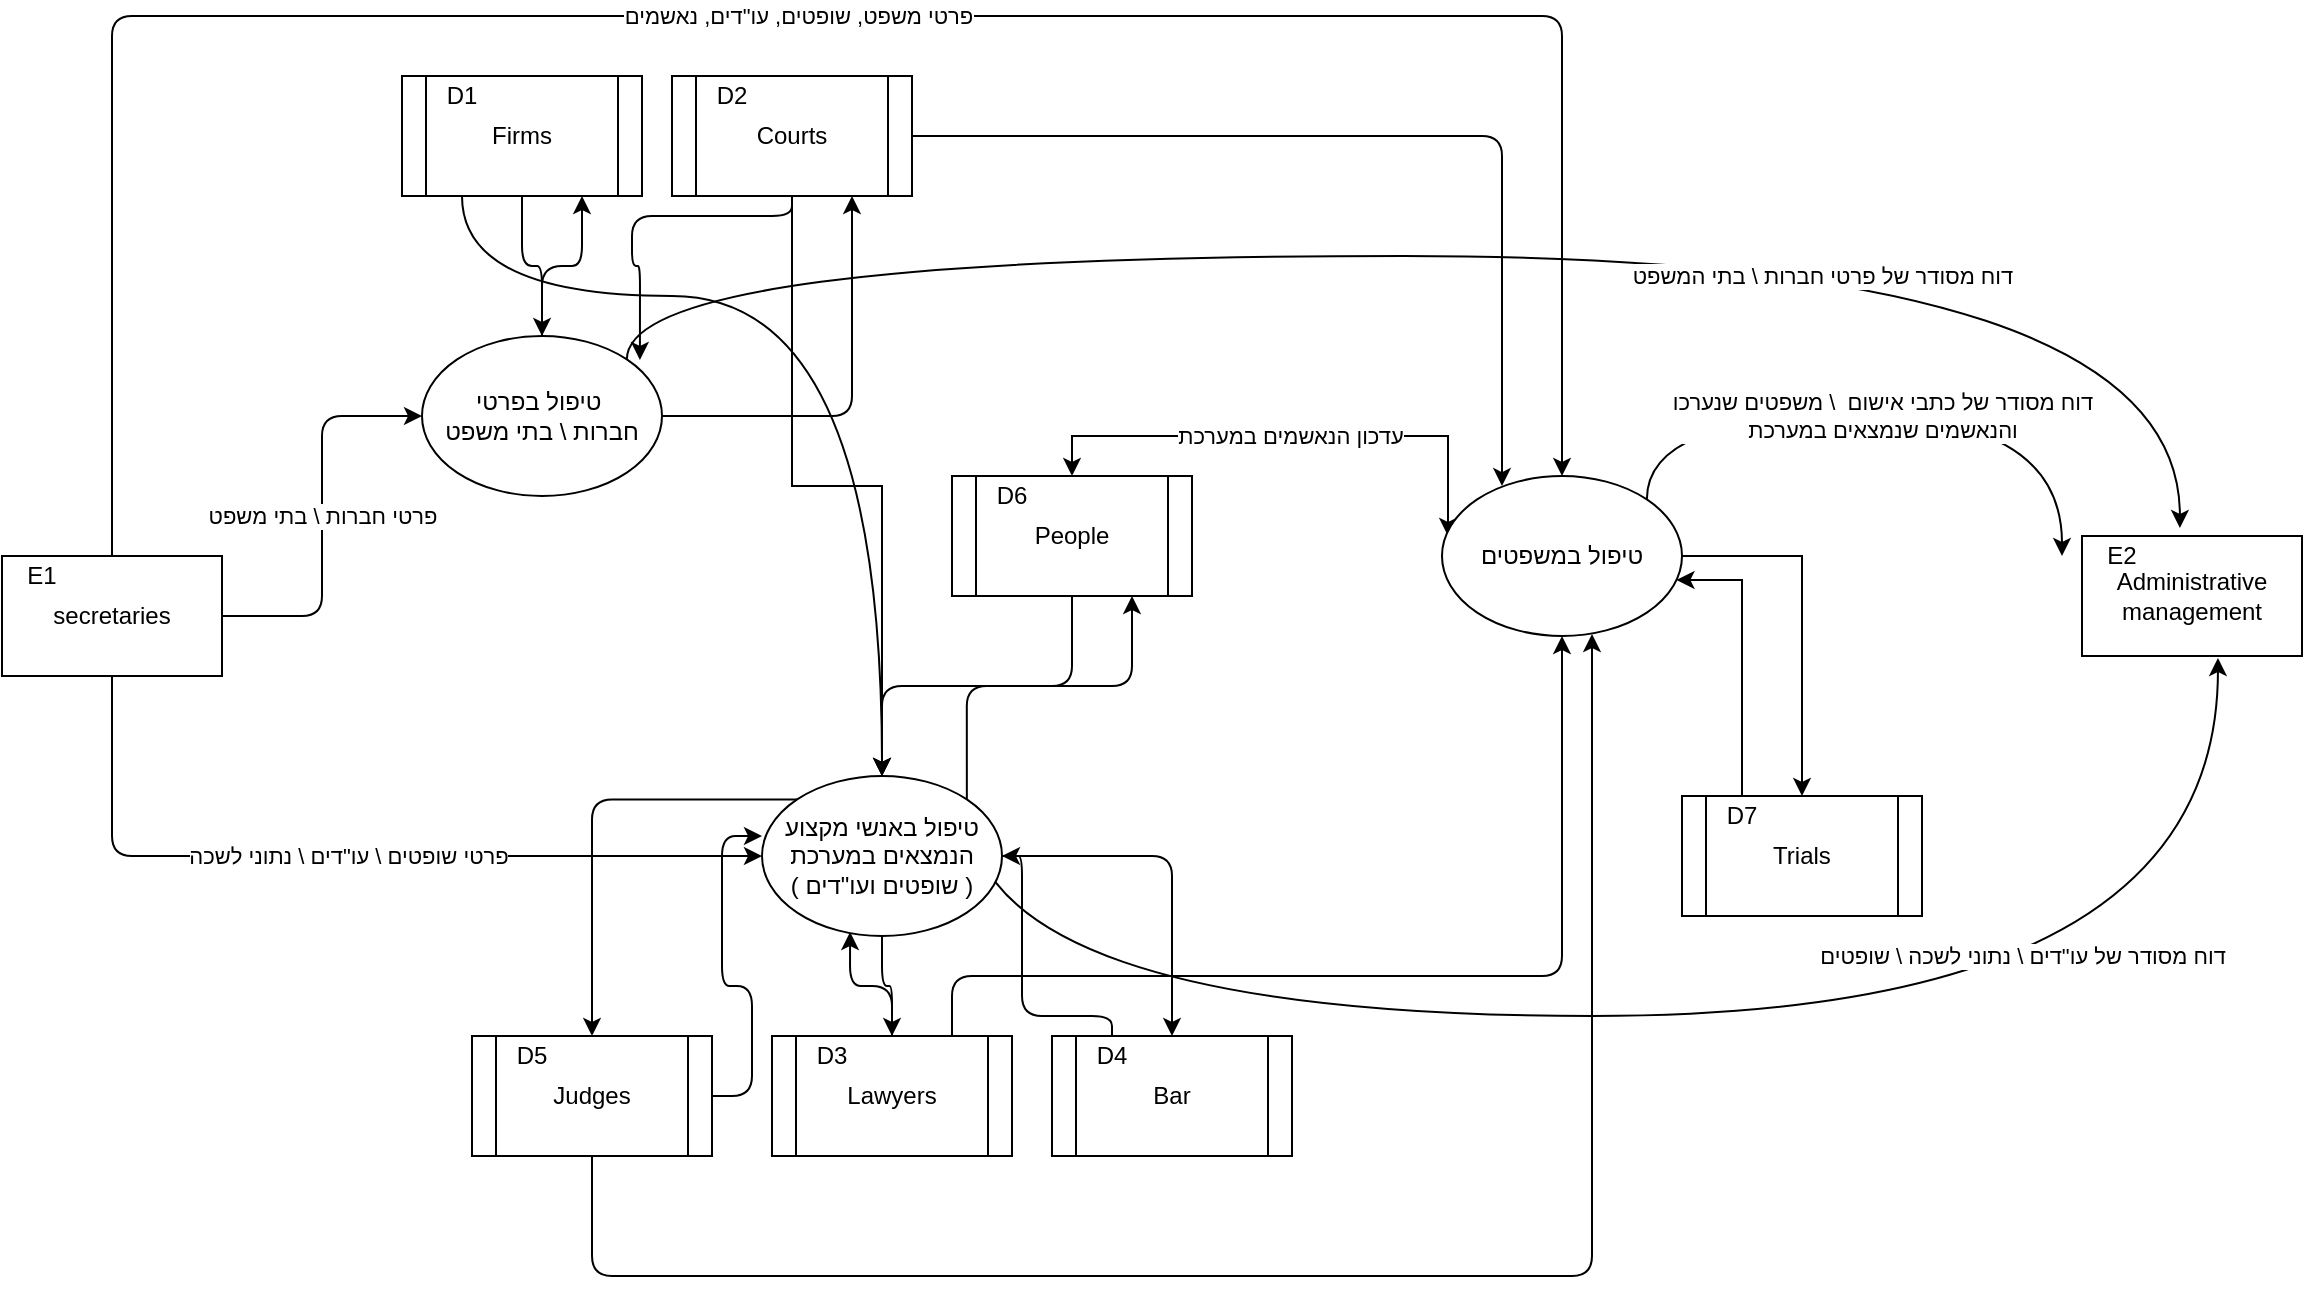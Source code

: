 <mxfile version="14.6.9" type="github">
  <diagram id="HYVT0LZIWg47Ej7QKMoN" name="Page-1">
    <mxGraphModel dx="1632" dy="1537" grid="1" gridSize="10" guides="1" tooltips="1" connect="1" arrows="1" fold="1" page="1" pageScale="1" pageWidth="850" pageHeight="1100" math="0" shadow="0">
      <root>
        <mxCell id="0" />
        <mxCell id="1" parent="0" />
        <mxCell id="kZC-mCBZUUr3UXUseOFi-39" value="פרטי חברות \ בתי משפט" style="edgeStyle=orthogonalEdgeStyle;orthogonalLoop=1;jettySize=auto;html=1;entryX=0;entryY=0.5;entryDx=0;entryDy=0;" parent="1" source="kZC-mCBZUUr3UXUseOFi-11" target="kZC-mCBZUUr3UXUseOFi-38" edge="1">
          <mxGeometry relative="1" as="geometry" />
        </mxCell>
        <mxCell id="kZC-mCBZUUr3UXUseOFi-54" value="פרטי שופטים \ עו&quot;דים \ נתוני לשכה" style="edgeStyle=orthogonalEdgeStyle;curved=0;rounded=1;sketch=0;orthogonalLoop=1;jettySize=auto;html=1;entryX=0;entryY=0.5;entryDx=0;entryDy=0;" parent="1" source="kZC-mCBZUUr3UXUseOFi-11" target="kZC-mCBZUUr3UXUseOFi-44" edge="1">
          <mxGeometry relative="1" as="geometry">
            <Array as="points">
              <mxPoint x="-55" y="340" />
            </Array>
          </mxGeometry>
        </mxCell>
        <mxCell id="kZC-mCBZUUr3UXUseOFi-58" value="פרטי משפט, שופטים, עו&quot;דים, נאשמים" style="edgeStyle=orthogonalEdgeStyle;curved=0;rounded=1;sketch=0;orthogonalLoop=1;jettySize=auto;html=1;entryX=0.5;entryY=0;entryDx=0;entryDy=0;" parent="1" source="kZC-mCBZUUr3UXUseOFi-11" target="kZC-mCBZUUr3UXUseOFi-57" edge="1">
          <mxGeometry relative="1" as="geometry">
            <Array as="points">
              <mxPoint x="-55" y="-80" />
              <mxPoint x="670" y="-80" />
            </Array>
          </mxGeometry>
        </mxCell>
        <mxCell id="kZC-mCBZUUr3UXUseOFi-11" value="secretaries" style="whiteSpace=wrap;html=1;" parent="1" vertex="1">
          <mxGeometry x="-110" y="190" width="110" height="60" as="geometry" />
        </mxCell>
        <mxCell id="kZC-mCBZUUr3UXUseOFi-12" value="E1" style="text;html=1;strokeColor=none;fillColor=none;align=center;verticalAlign=middle;whiteSpace=wrap;" parent="1" vertex="1">
          <mxGeometry x="-110" y="190" width="40" height="20" as="geometry" />
        </mxCell>
        <mxCell id="kZC-mCBZUUr3UXUseOFi-13" value="Administrative&lt;br&gt;management" style="whiteSpace=wrap;html=1;" parent="1" vertex="1">
          <mxGeometry x="930" y="180" width="110" height="60" as="geometry" />
        </mxCell>
        <mxCell id="kZC-mCBZUUr3UXUseOFi-14" value="E2" style="text;html=1;strokeColor=none;fillColor=none;align=center;verticalAlign=middle;whiteSpace=wrap;" parent="1" vertex="1">
          <mxGeometry x="930" y="180" width="40" height="20" as="geometry" />
        </mxCell>
        <mxCell id="kZC-mCBZUUr3UXUseOFi-40" style="edgeStyle=orthogonalEdgeStyle;orthogonalLoop=1;jettySize=auto;html=1;" parent="1" source="kZC-mCBZUUr3UXUseOFi-15" target="kZC-mCBZUUr3UXUseOFi-38" edge="1">
          <mxGeometry relative="1" as="geometry" />
        </mxCell>
        <mxCell id="9b73_hGWLFeWTa7yN59r-2" style="edgeStyle=orthogonalEdgeStyle;rounded=0;orthogonalLoop=1;jettySize=auto;html=1;exitX=0.25;exitY=1;exitDx=0;exitDy=0;curved=1;" parent="1" source="kZC-mCBZUUr3UXUseOFi-15" edge="1">
          <mxGeometry relative="1" as="geometry">
            <mxPoint x="330" y="300" as="targetPoint" />
            <Array as="points">
              <mxPoint x="120" y="60" />
              <mxPoint x="330" y="60" />
            </Array>
          </mxGeometry>
        </mxCell>
        <mxCell id="kZC-mCBZUUr3UXUseOFi-15" value="Firms" style="shape=process;whiteSpace=wrap;html=1;backgroundOutline=1;" parent="1" vertex="1">
          <mxGeometry x="90" y="-50" width="120" height="60" as="geometry" />
        </mxCell>
        <mxCell id="kZC-mCBZUUr3UXUseOFi-17" value="D1" style="text;html=1;strokeColor=none;fillColor=none;align=center;verticalAlign=middle;whiteSpace=wrap;" parent="1" vertex="1">
          <mxGeometry x="90" y="-50" width="60" height="20" as="geometry" />
        </mxCell>
        <mxCell id="kZC-mCBZUUr3UXUseOFi-41" style="edgeStyle=orthogonalEdgeStyle;orthogonalLoop=1;jettySize=auto;html=1;entryX=0.908;entryY=0.15;entryDx=0;entryDy=0;entryPerimeter=0;" parent="1" source="kZC-mCBZUUr3UXUseOFi-19" target="kZC-mCBZUUr3UXUseOFi-38" edge="1">
          <mxGeometry relative="1" as="geometry">
            <Array as="points">
              <mxPoint x="285" y="20" />
              <mxPoint x="205" y="20" />
              <mxPoint x="205" y="45" />
              <mxPoint x="209" y="45" />
            </Array>
          </mxGeometry>
        </mxCell>
        <mxCell id="kZC-mCBZUUr3UXUseOFi-60" style="edgeStyle=orthogonalEdgeStyle;curved=0;rounded=1;sketch=0;orthogonalLoop=1;jettySize=auto;html=1;entryX=0.25;entryY=0.063;entryDx=0;entryDy=0;entryPerimeter=0;" parent="1" source="kZC-mCBZUUr3UXUseOFi-19" target="kZC-mCBZUUr3UXUseOFi-57" edge="1">
          <mxGeometry relative="1" as="geometry" />
        </mxCell>
        <mxCell id="9b73_hGWLFeWTa7yN59r-1" style="edgeStyle=orthogonalEdgeStyle;rounded=0;orthogonalLoop=1;jettySize=auto;html=1;entryX=0.5;entryY=0;entryDx=0;entryDy=0;" parent="1" source="kZC-mCBZUUr3UXUseOFi-19" target="kZC-mCBZUUr3UXUseOFi-44" edge="1">
          <mxGeometry relative="1" as="geometry" />
        </mxCell>
        <mxCell id="kZC-mCBZUUr3UXUseOFi-19" value="Courts" style="shape=process;whiteSpace=wrap;html=1;backgroundOutline=1;" parent="1" vertex="1">
          <mxGeometry x="225" y="-50" width="120" height="60" as="geometry" />
        </mxCell>
        <mxCell id="kZC-mCBZUUr3UXUseOFi-20" value="D2" style="text;html=1;strokeColor=none;fillColor=none;align=center;verticalAlign=middle;whiteSpace=wrap;" parent="1" vertex="1">
          <mxGeometry x="225" y="-50" width="60" height="20" as="geometry" />
        </mxCell>
        <mxCell id="kZC-mCBZUUr3UXUseOFi-51" style="edgeStyle=orthogonalEdgeStyle;curved=0;rounded=1;sketch=0;orthogonalLoop=1;jettySize=auto;html=1;exitX=0.5;exitY=0;exitDx=0;exitDy=0;entryX=0.367;entryY=0.975;entryDx=0;entryDy=0;entryPerimeter=0;" parent="1" source="kZC-mCBZUUr3UXUseOFi-22" target="kZC-mCBZUUr3UXUseOFi-44" edge="1">
          <mxGeometry relative="1" as="geometry" />
        </mxCell>
        <mxCell id="kZC-mCBZUUr3UXUseOFi-62" style="edgeStyle=orthogonalEdgeStyle;curved=0;rounded=1;sketch=0;orthogonalLoop=1;jettySize=auto;html=1;exitX=0.75;exitY=0;exitDx=0;exitDy=0;" parent="1" source="kZC-mCBZUUr3UXUseOFi-22" target="kZC-mCBZUUr3UXUseOFi-57" edge="1">
          <mxGeometry relative="1" as="geometry">
            <Array as="points">
              <mxPoint x="365" y="400" />
              <mxPoint x="670" y="400" />
            </Array>
          </mxGeometry>
        </mxCell>
        <mxCell id="kZC-mCBZUUr3UXUseOFi-22" value="Lawyers" style="shape=process;whiteSpace=wrap;html=1;backgroundOutline=1;" parent="1" vertex="1">
          <mxGeometry x="275" y="430" width="120" height="60" as="geometry" />
        </mxCell>
        <mxCell id="kZC-mCBZUUr3UXUseOFi-23" value="D3" style="text;html=1;strokeColor=none;fillColor=none;align=center;verticalAlign=middle;whiteSpace=wrap;" parent="1" vertex="1">
          <mxGeometry x="275" y="430" width="60" height="20" as="geometry" />
        </mxCell>
        <mxCell id="kZC-mCBZUUr3UXUseOFi-25" value="Bar" style="shape=process;whiteSpace=wrap;html=1;backgroundOutline=1;" parent="1" vertex="1">
          <mxGeometry x="415" y="430" width="120" height="60" as="geometry" />
        </mxCell>
        <mxCell id="kZC-mCBZUUr3UXUseOFi-53" style="edgeStyle=orthogonalEdgeStyle;curved=0;rounded=1;sketch=0;orthogonalLoop=1;jettySize=auto;html=1;" parent="1" source="kZC-mCBZUUr3UXUseOFi-26" target="kZC-mCBZUUr3UXUseOFi-44" edge="1">
          <mxGeometry relative="1" as="geometry">
            <mxPoint x="400" y="350" as="targetPoint" />
            <Array as="points">
              <mxPoint x="445" y="420" />
              <mxPoint x="400" y="420" />
              <mxPoint x="400" y="340" />
            </Array>
          </mxGeometry>
        </mxCell>
        <mxCell id="kZC-mCBZUUr3UXUseOFi-26" value="D4" style="text;html=1;strokeColor=none;fillColor=none;align=center;verticalAlign=middle;whiteSpace=wrap;" parent="1" vertex="1">
          <mxGeometry x="415" y="430" width="60" height="20" as="geometry" />
        </mxCell>
        <mxCell id="kZC-mCBZUUr3UXUseOFi-46" style="edgeStyle=orthogonalEdgeStyle;rounded=1;sketch=0;orthogonalLoop=1;jettySize=auto;html=1;entryX=0;entryY=0.375;entryDx=0;entryDy=0;entryPerimeter=0;" parent="1" source="kZC-mCBZUUr3UXUseOFi-28" target="kZC-mCBZUUr3UXUseOFi-44" edge="1">
          <mxGeometry relative="1" as="geometry" />
        </mxCell>
        <mxCell id="kZC-mCBZUUr3UXUseOFi-64" style="edgeStyle=orthogonalEdgeStyle;curved=0;rounded=1;sketch=0;orthogonalLoop=1;jettySize=auto;html=1;entryX=0.625;entryY=0.988;entryDx=0;entryDy=0;entryPerimeter=0;" parent="1" source="kZC-mCBZUUr3UXUseOFi-28" target="kZC-mCBZUUr3UXUseOFi-57" edge="1">
          <mxGeometry relative="1" as="geometry">
            <Array as="points">
              <mxPoint x="185" y="550" />
              <mxPoint x="685" y="550" />
            </Array>
          </mxGeometry>
        </mxCell>
        <mxCell id="kZC-mCBZUUr3UXUseOFi-28" value="Judges" style="shape=process;whiteSpace=wrap;html=1;backgroundOutline=1;" parent="1" vertex="1">
          <mxGeometry x="125" y="430" width="120" height="60" as="geometry" />
        </mxCell>
        <mxCell id="kZC-mCBZUUr3UXUseOFi-29" value="D5" style="text;html=1;strokeColor=none;fillColor=none;align=center;verticalAlign=middle;whiteSpace=wrap;" parent="1" vertex="1">
          <mxGeometry x="125" y="430" width="60" height="20" as="geometry" />
        </mxCell>
        <mxCell id="kZC-mCBZUUr3UXUseOFi-30" value="Trials" style="shape=process;whiteSpace=wrap;html=1;backgroundOutline=1;" parent="1" vertex="1">
          <mxGeometry x="730" y="310" width="120" height="60" as="geometry" />
        </mxCell>
        <mxCell id="kZC-mCBZUUr3UXUseOFi-69" style="edgeStyle=orthogonalEdgeStyle;rounded=0;sketch=0;jumpStyle=none;jumpSize=6;orthogonalLoop=1;jettySize=auto;html=1;startArrow=none;startFill=0;strokeColor=#000000;strokeWidth=1;" parent="1" source="kZC-mCBZUUr3UXUseOFi-32" target="kZC-mCBZUUr3UXUseOFi-57" edge="1">
          <mxGeometry relative="1" as="geometry">
            <Array as="points">
              <mxPoint x="760" y="202" />
            </Array>
          </mxGeometry>
        </mxCell>
        <mxCell id="kZC-mCBZUUr3UXUseOFi-32" value="D7" style="text;html=1;strokeColor=none;fillColor=none;align=center;verticalAlign=middle;whiteSpace=wrap;" parent="1" vertex="1">
          <mxGeometry x="730" y="310" width="60" height="20" as="geometry" />
        </mxCell>
        <mxCell id="kZC-mCBZUUr3UXUseOFi-55" style="edgeStyle=orthogonalEdgeStyle;curved=0;rounded=1;sketch=0;orthogonalLoop=1;jettySize=auto;html=1;exitX=0.5;exitY=1;exitDx=0;exitDy=0;entryX=0.5;entryY=0;entryDx=0;entryDy=0;" parent="1" source="kZC-mCBZUUr3UXUseOFi-34" target="kZC-mCBZUUr3UXUseOFi-44" edge="1">
          <mxGeometry relative="1" as="geometry" />
        </mxCell>
        <mxCell id="kZC-mCBZUUr3UXUseOFi-67" value="עדכון הנאשמים במערכת" style="sketch=0;orthogonalLoop=1;jettySize=auto;html=1;entryX=0.025;entryY=0.375;entryDx=0;entryDy=0;entryPerimeter=0;strokeWidth=1;rounded=0;startArrow=classic;startFill=1;edgeStyle=orthogonalEdgeStyle;jumpStyle=none;jumpSize=6;" parent="1" source="kZC-mCBZUUr3UXUseOFi-34" target="kZC-mCBZUUr3UXUseOFi-57" edge="1">
          <mxGeometry relative="1" as="geometry">
            <Array as="points">
              <mxPoint x="425" y="130" />
              <mxPoint x="613" y="130" />
            </Array>
          </mxGeometry>
        </mxCell>
        <mxCell id="kZC-mCBZUUr3UXUseOFi-34" value="People" style="shape=process;whiteSpace=wrap;html=1;backgroundOutline=1;" parent="1" vertex="1">
          <mxGeometry x="365" y="150" width="120" height="60" as="geometry" />
        </mxCell>
        <mxCell id="kZC-mCBZUUr3UXUseOFi-35" value="D6" style="text;html=1;strokeColor=none;fillColor=none;align=center;verticalAlign=middle;whiteSpace=wrap;" parent="1" vertex="1">
          <mxGeometry x="365" y="150" width="60" height="20" as="geometry" />
        </mxCell>
        <mxCell id="kZC-mCBZUUr3UXUseOFi-42" style="edgeStyle=orthogonalEdgeStyle;orthogonalLoop=1;jettySize=auto;html=1;entryX=0.75;entryY=1;entryDx=0;entryDy=0;" parent="1" source="kZC-mCBZUUr3UXUseOFi-38" target="kZC-mCBZUUr3UXUseOFi-15" edge="1">
          <mxGeometry relative="1" as="geometry" />
        </mxCell>
        <mxCell id="kZC-mCBZUUr3UXUseOFi-43" style="edgeStyle=orthogonalEdgeStyle;orthogonalLoop=1;jettySize=auto;html=1;entryX=0.75;entryY=1;entryDx=0;entryDy=0;" parent="1" source="kZC-mCBZUUr3UXUseOFi-38" target="kZC-mCBZUUr3UXUseOFi-19" edge="1">
          <mxGeometry relative="1" as="geometry" />
        </mxCell>
        <mxCell id="kZC-mCBZUUr3UXUseOFi-70" value="דוח מסודר של פרטי חברות \ בתי המשפט" style="edgeStyle=orthogonalEdgeStyle;rounded=0;sketch=0;jumpStyle=none;jumpSize=6;orthogonalLoop=1;jettySize=auto;html=1;exitX=1;exitY=0;exitDx=0;exitDy=0;entryX=0.445;entryY=-0.067;entryDx=0;entryDy=0;entryPerimeter=0;startArrow=none;startFill=0;strokeColor=#000000;strokeWidth=1;curved=1;" parent="1" source="kZC-mCBZUUr3UXUseOFi-38" target="kZC-mCBZUUr3UXUseOFi-13" edge="1">
          <mxGeometry x="0.347" y="-10" relative="1" as="geometry">
            <Array as="points">
              <mxPoint x="202" y="40" />
              <mxPoint x="979" y="40" />
            </Array>
            <mxPoint as="offset" />
          </mxGeometry>
        </mxCell>
        <mxCell id="kZC-mCBZUUr3UXUseOFi-38" value="טיפול בפרטי&amp;nbsp;&lt;br&gt;חברות \ בתי משפט" style="ellipse;whiteSpace=wrap;html=1;" parent="1" vertex="1">
          <mxGeometry x="100" y="80" width="120" height="80" as="geometry" />
        </mxCell>
        <mxCell id="kZC-mCBZUUr3UXUseOFi-49" style="edgeStyle=orthogonalEdgeStyle;curved=0;rounded=1;sketch=0;orthogonalLoop=1;jettySize=auto;html=1;exitX=0;exitY=0;exitDx=0;exitDy=0;entryX=1;entryY=0;entryDx=0;entryDy=0;" parent="1" source="kZC-mCBZUUr3UXUseOFi-44" target="kZC-mCBZUUr3UXUseOFi-29" edge="1">
          <mxGeometry relative="1" as="geometry" />
        </mxCell>
        <mxCell id="kZC-mCBZUUr3UXUseOFi-50" style="edgeStyle=orthogonalEdgeStyle;curved=0;rounded=1;sketch=0;orthogonalLoop=1;jettySize=auto;html=1;exitX=0.5;exitY=1;exitDx=0;exitDy=0;entryX=0.5;entryY=0;entryDx=0;entryDy=0;" parent="1" source="kZC-mCBZUUr3UXUseOFi-44" target="kZC-mCBZUUr3UXUseOFi-22" edge="1">
          <mxGeometry relative="1" as="geometry" />
        </mxCell>
        <mxCell id="kZC-mCBZUUr3UXUseOFi-52" style="edgeStyle=orthogonalEdgeStyle;curved=0;rounded=1;sketch=0;orthogonalLoop=1;jettySize=auto;html=1;exitX=1;exitY=0.5;exitDx=0;exitDy=0;entryX=0.5;entryY=0;entryDx=0;entryDy=0;" parent="1" source="kZC-mCBZUUr3UXUseOFi-44" target="kZC-mCBZUUr3UXUseOFi-25" edge="1">
          <mxGeometry relative="1" as="geometry" />
        </mxCell>
        <mxCell id="kZC-mCBZUUr3UXUseOFi-56" style="edgeStyle=orthogonalEdgeStyle;curved=0;rounded=1;sketch=0;orthogonalLoop=1;jettySize=auto;html=1;exitX=1;exitY=0;exitDx=0;exitDy=0;entryX=0.75;entryY=1;entryDx=0;entryDy=0;" parent="1" source="kZC-mCBZUUr3UXUseOFi-44" target="kZC-mCBZUUr3UXUseOFi-34" edge="1">
          <mxGeometry relative="1" as="geometry" />
        </mxCell>
        <mxCell id="kZC-mCBZUUr3UXUseOFi-71" value="דוח מסודר של עו&quot;דים \ נתוני לשכה \ שופטים" style="edgeStyle=orthogonalEdgeStyle;curved=1;rounded=0;sketch=0;jumpStyle=none;jumpSize=6;orthogonalLoop=1;jettySize=auto;html=1;exitX=1;exitY=0;exitDx=0;exitDy=0;entryX=0.618;entryY=1.017;entryDx=0;entryDy=0;entryPerimeter=0;startArrow=none;startFill=0;strokeColor=#000000;strokeWidth=1;" parent="1" source="kZC-mCBZUUr3UXUseOFi-44" target="kZC-mCBZUUr3UXUseOFi-13" edge="1">
          <mxGeometry x="0.393" y="30" relative="1" as="geometry">
            <Array as="points">
              <mxPoint x="372" y="420" />
              <mxPoint x="998" y="420" />
            </Array>
            <mxPoint as="offset" />
          </mxGeometry>
        </mxCell>
        <mxCell id="kZC-mCBZUUr3UXUseOFi-44" value="טיפול באנשי מקצוע הנמצאים במערכת&lt;br&gt;( שופטים ועו&quot;דים )" style="ellipse;whiteSpace=wrap;html=1;rounded=0;sketch=0;" parent="1" vertex="1">
          <mxGeometry x="270" y="300" width="120" height="80" as="geometry" />
        </mxCell>
        <mxCell id="kZC-mCBZUUr3UXUseOFi-68" style="edgeStyle=orthogonalEdgeStyle;rounded=0;sketch=0;jumpStyle=none;jumpSize=6;orthogonalLoop=1;jettySize=auto;html=1;startArrow=none;startFill=0;strokeColor=#000000;strokeWidth=1;exitX=1;exitY=0.5;exitDx=0;exitDy=0;" parent="1" source="kZC-mCBZUUr3UXUseOFi-57" target="kZC-mCBZUUr3UXUseOFi-30" edge="1">
          <mxGeometry relative="1" as="geometry" />
        </mxCell>
        <mxCell id="kZC-mCBZUUr3UXUseOFi-72" value="דוח מסודר של כתבי אישום&amp;nbsp; \ משפטים שנערכו&lt;br&gt;והנאשמים שנמצאים במערכת" style="edgeStyle=orthogonalEdgeStyle;curved=1;rounded=0;sketch=0;jumpStyle=none;jumpSize=6;orthogonalLoop=1;jettySize=auto;html=1;exitX=1;exitY=0;exitDx=0;exitDy=0;startArrow=none;startFill=0;strokeColor=#000000;strokeWidth=1;" parent="1" source="kZC-mCBZUUr3UXUseOFi-57" edge="1">
          <mxGeometry relative="1" as="geometry">
            <mxPoint x="920" y="190" as="targetPoint" />
            <Array as="points">
              <mxPoint x="712" y="120" />
              <mxPoint x="920" y="120" />
            </Array>
          </mxGeometry>
        </mxCell>
        <mxCell id="kZC-mCBZUUr3UXUseOFi-57" value="טיפול במשפטים" style="ellipse;whiteSpace=wrap;html=1;rounded=0;sketch=0;" parent="1" vertex="1">
          <mxGeometry x="610" y="150" width="120" height="80" as="geometry" />
        </mxCell>
      </root>
    </mxGraphModel>
  </diagram>
</mxfile>
